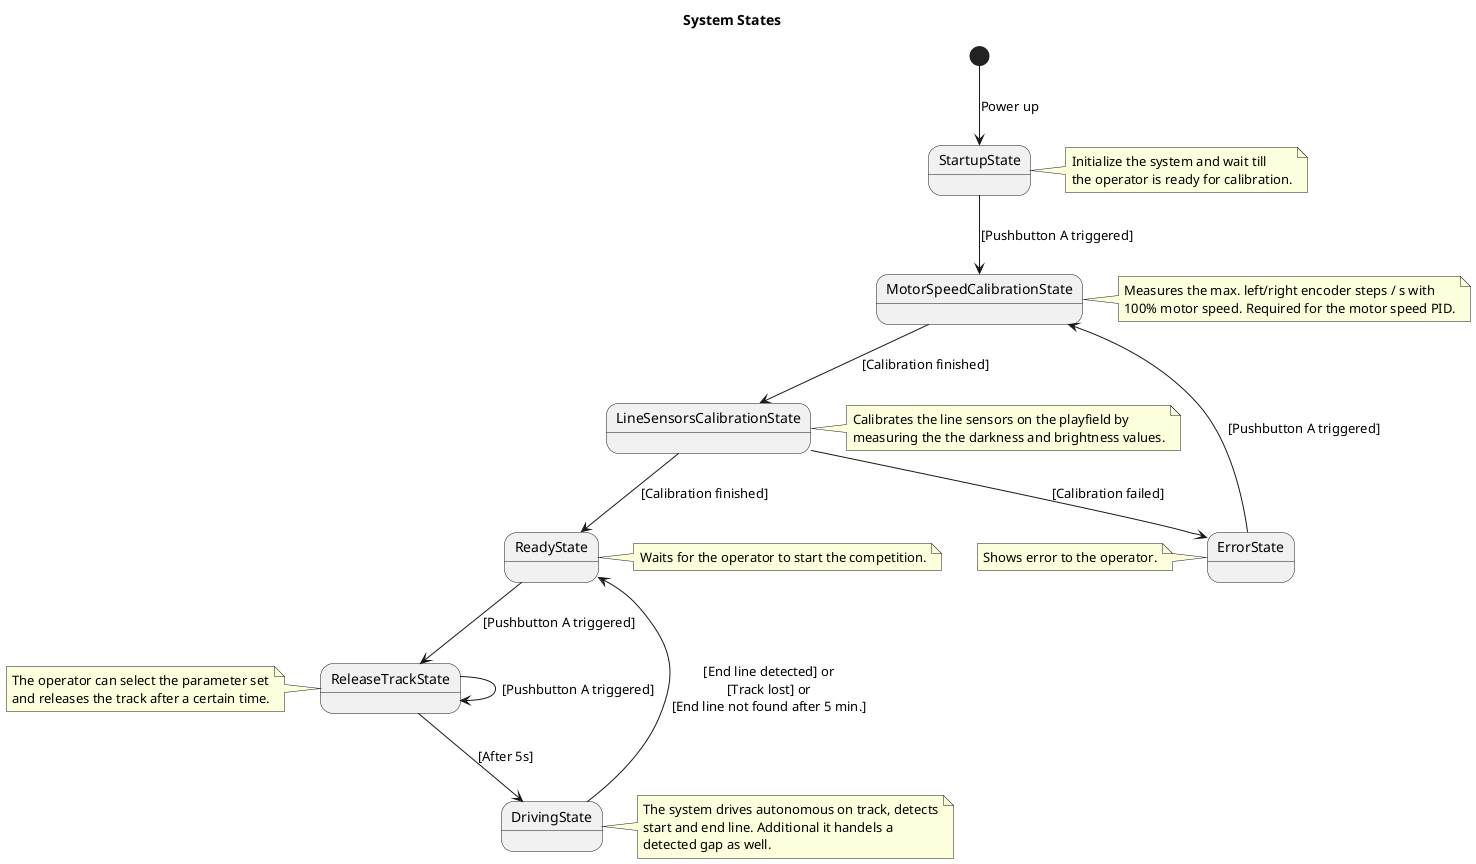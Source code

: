 @startuml

title System States

state StartupState
state MotorSpeedCalibrationState
state LineSensorsCalibrationState
state ErrorState
state DrivingState
state ReadyState
state ReleaseTrackState

[*] --> StartupState: Power up
StartupState --> MotorSpeedCalibrationState: [Pushbutton A triggered]
MotorSpeedCalibrationState --> LineSensorsCalibrationState: [Calibration finished]
LineSensorsCalibrationState --> ReadyState: [Calibration finished]
LineSensorsCalibrationState --> ErrorState: [Calibration failed]
ReadyState --> ReleaseTrackState: [Pushbutton A triggered]
ReleaseTrackState --> DrivingState: [After 5s]
ReleaseTrackState --> ReleaseTrackState: [Pushbutton A triggered]
DrivingState --> ReadyState: [End line detected] or\n[Track lost] or\n[End line not found after 5 min.]
ErrorState --> MotorSpeedCalibrationState: [Pushbutton A triggered]

note right of StartupState
    Initialize the system and wait till
    the operator is ready for calibration.
end note

note right of MotorSpeedCalibrationState
    Measures the max. left/right encoder steps / s with
    100% motor speed. Required for the motor speed PID.
end note

note right of LineSensorsCalibrationState
    Calibrates the line sensors on the playfield by
    measuring the the darkness and brightness values.
end note

note left of ErrorState
    Shows error to the operator.
end note

note right of ReadyState
    Waits for the operator to start the competition.
end note

note left of ReleaseTrackState
    The operator can select the parameter set
    and releases the track after a certain time.
end note

note right of DrivingState
    The system drives autonomous on track, detects
    start and end line. Additional it handels a
    detected gap as well.
end note

@enduml